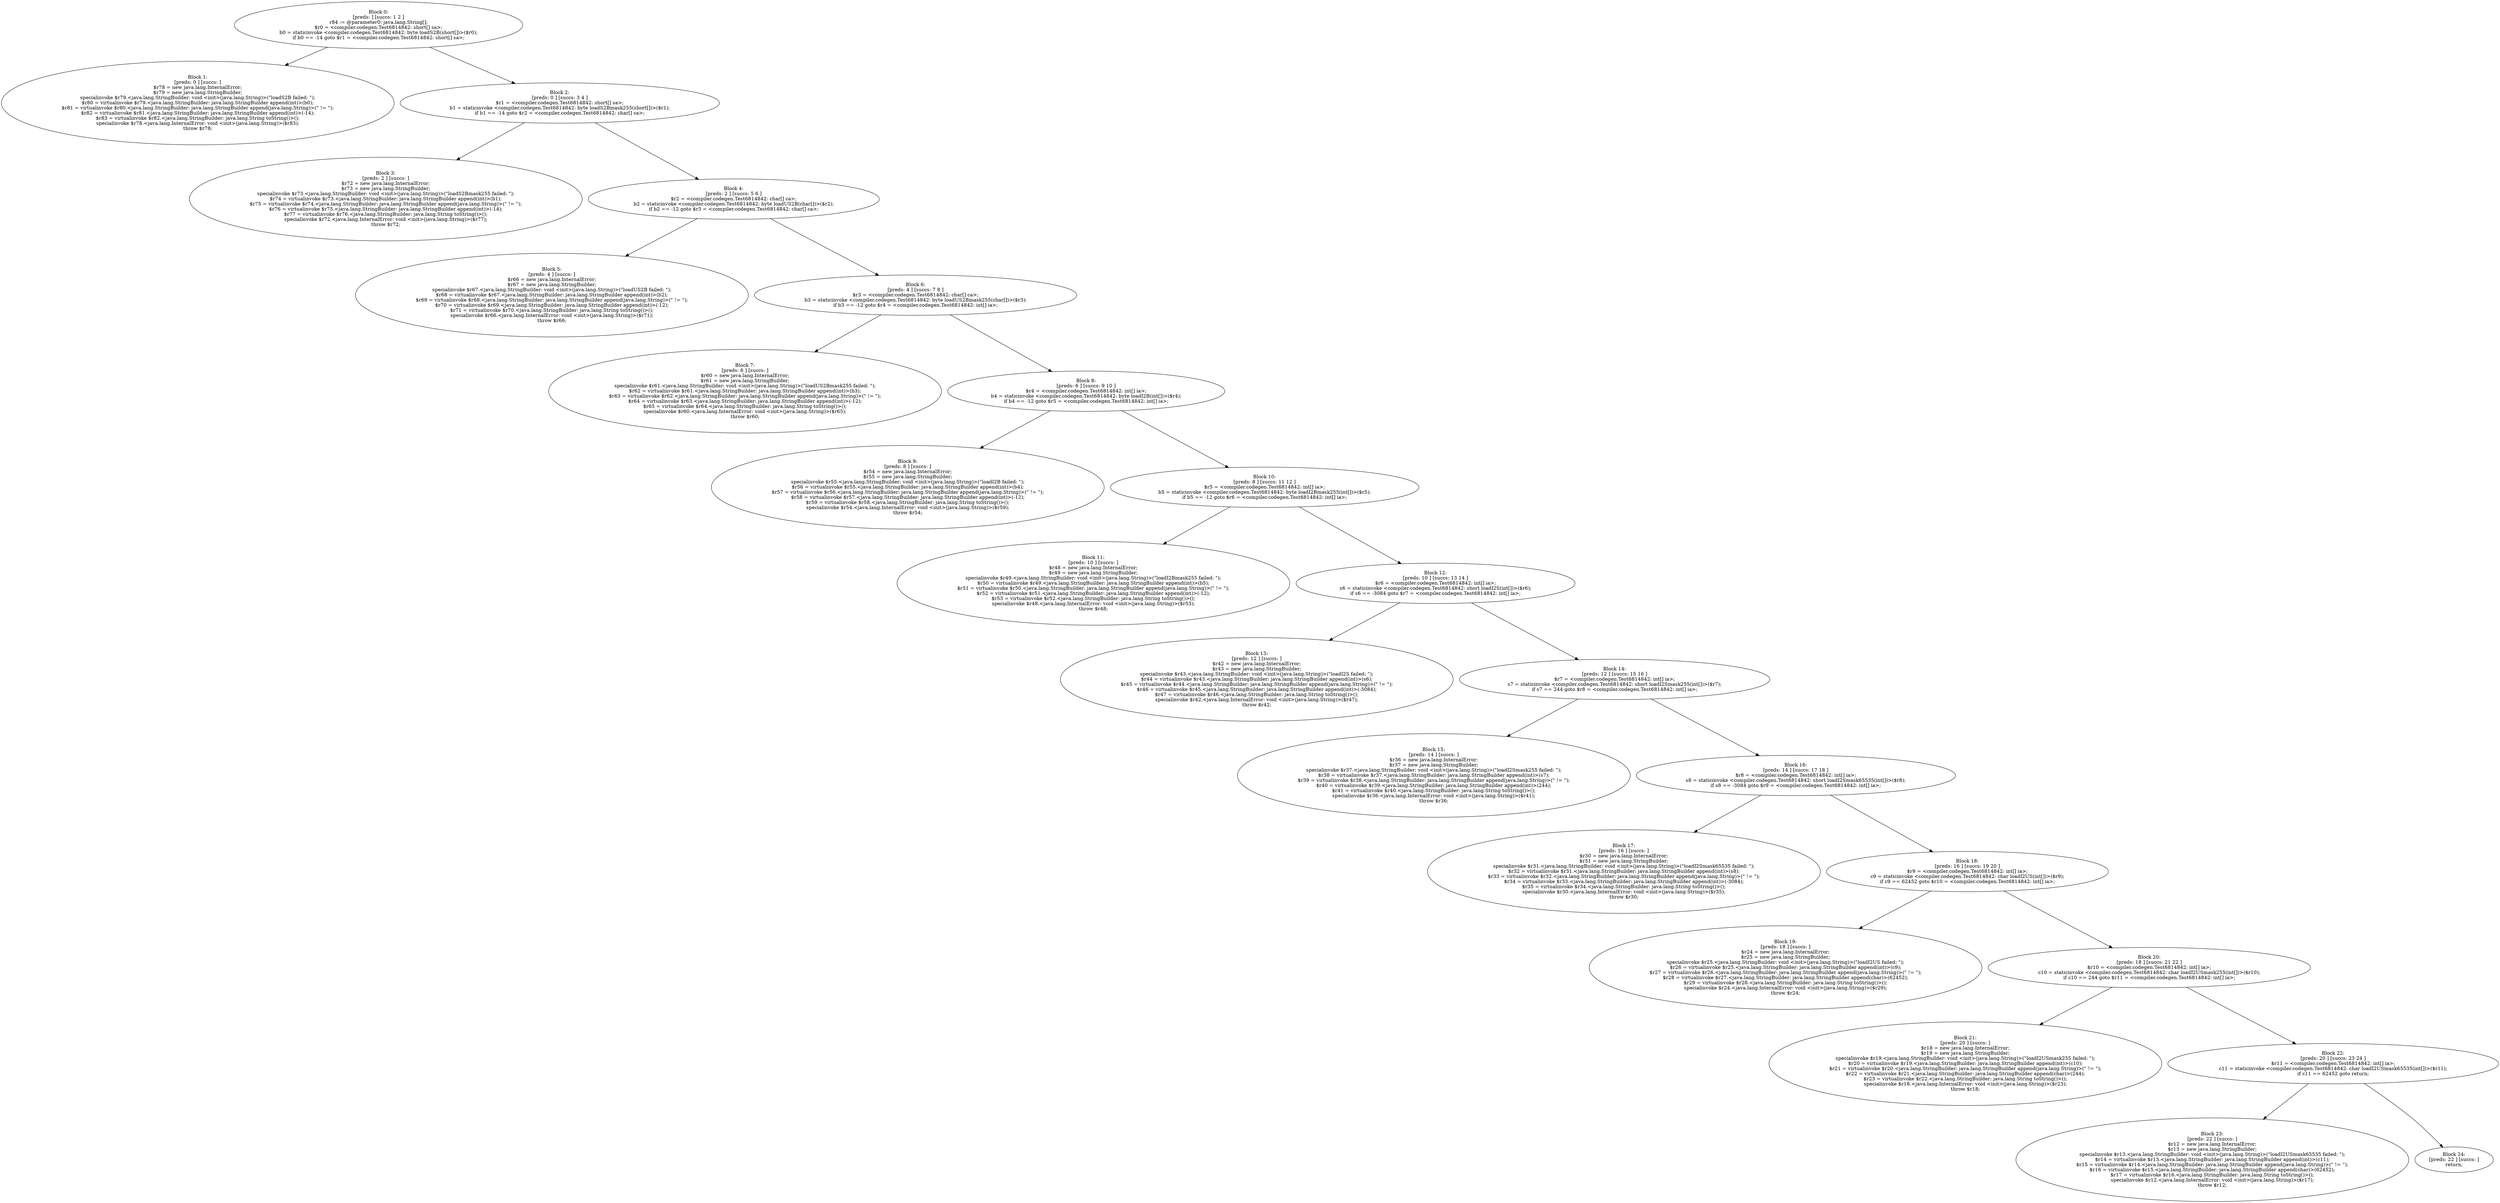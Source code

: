 digraph "unitGraph" {
    "Block 0:
[preds: ] [succs: 1 2 ]
r84 := @parameter0: java.lang.String[];
$r0 = <compiler.codegen.Test6814842: short[] sa>;
b0 = staticinvoke <compiler.codegen.Test6814842: byte loadS2B(short[])>($r0);
if b0 == -14 goto $r1 = <compiler.codegen.Test6814842: short[] sa>;
"
    "Block 1:
[preds: 0 ] [succs: ]
$r78 = new java.lang.InternalError;
$r79 = new java.lang.StringBuilder;
specialinvoke $r79.<java.lang.StringBuilder: void <init>(java.lang.String)>(\"loadS2B failed: \");
$r80 = virtualinvoke $r79.<java.lang.StringBuilder: java.lang.StringBuilder append(int)>(b0);
$r81 = virtualinvoke $r80.<java.lang.StringBuilder: java.lang.StringBuilder append(java.lang.String)>(\" != \");
$r82 = virtualinvoke $r81.<java.lang.StringBuilder: java.lang.StringBuilder append(int)>(-14);
$r83 = virtualinvoke $r82.<java.lang.StringBuilder: java.lang.String toString()>();
specialinvoke $r78.<java.lang.InternalError: void <init>(java.lang.String)>($r83);
throw $r78;
"
    "Block 2:
[preds: 0 ] [succs: 3 4 ]
$r1 = <compiler.codegen.Test6814842: short[] sa>;
b1 = staticinvoke <compiler.codegen.Test6814842: byte loadS2Bmask255(short[])>($r1);
if b1 == -14 goto $r2 = <compiler.codegen.Test6814842: char[] ca>;
"
    "Block 3:
[preds: 2 ] [succs: ]
$r72 = new java.lang.InternalError;
$r73 = new java.lang.StringBuilder;
specialinvoke $r73.<java.lang.StringBuilder: void <init>(java.lang.String)>(\"loadS2Bmask255 failed: \");
$r74 = virtualinvoke $r73.<java.lang.StringBuilder: java.lang.StringBuilder append(int)>(b1);
$r75 = virtualinvoke $r74.<java.lang.StringBuilder: java.lang.StringBuilder append(java.lang.String)>(\" != \");
$r76 = virtualinvoke $r75.<java.lang.StringBuilder: java.lang.StringBuilder append(int)>(-14);
$r77 = virtualinvoke $r76.<java.lang.StringBuilder: java.lang.String toString()>();
specialinvoke $r72.<java.lang.InternalError: void <init>(java.lang.String)>($r77);
throw $r72;
"
    "Block 4:
[preds: 2 ] [succs: 5 6 ]
$r2 = <compiler.codegen.Test6814842: char[] ca>;
b2 = staticinvoke <compiler.codegen.Test6814842: byte loadUS2B(char[])>($r2);
if b2 == -12 goto $r3 = <compiler.codegen.Test6814842: char[] ca>;
"
    "Block 5:
[preds: 4 ] [succs: ]
$r66 = new java.lang.InternalError;
$r67 = new java.lang.StringBuilder;
specialinvoke $r67.<java.lang.StringBuilder: void <init>(java.lang.String)>(\"loadUS2B failed: \");
$r68 = virtualinvoke $r67.<java.lang.StringBuilder: java.lang.StringBuilder append(int)>(b2);
$r69 = virtualinvoke $r68.<java.lang.StringBuilder: java.lang.StringBuilder append(java.lang.String)>(\" != \");
$r70 = virtualinvoke $r69.<java.lang.StringBuilder: java.lang.StringBuilder append(int)>(-12);
$r71 = virtualinvoke $r70.<java.lang.StringBuilder: java.lang.String toString()>();
specialinvoke $r66.<java.lang.InternalError: void <init>(java.lang.String)>($r71);
throw $r66;
"
    "Block 6:
[preds: 4 ] [succs: 7 8 ]
$r3 = <compiler.codegen.Test6814842: char[] ca>;
b3 = staticinvoke <compiler.codegen.Test6814842: byte loadUS2Bmask255(char[])>($r3);
if b3 == -12 goto $r4 = <compiler.codegen.Test6814842: int[] ia>;
"
    "Block 7:
[preds: 6 ] [succs: ]
$r60 = new java.lang.InternalError;
$r61 = new java.lang.StringBuilder;
specialinvoke $r61.<java.lang.StringBuilder: void <init>(java.lang.String)>(\"loadUS2Bmask255 failed: \");
$r62 = virtualinvoke $r61.<java.lang.StringBuilder: java.lang.StringBuilder append(int)>(b3);
$r63 = virtualinvoke $r62.<java.lang.StringBuilder: java.lang.StringBuilder append(java.lang.String)>(\" != \");
$r64 = virtualinvoke $r63.<java.lang.StringBuilder: java.lang.StringBuilder append(int)>(-12);
$r65 = virtualinvoke $r64.<java.lang.StringBuilder: java.lang.String toString()>();
specialinvoke $r60.<java.lang.InternalError: void <init>(java.lang.String)>($r65);
throw $r60;
"
    "Block 8:
[preds: 6 ] [succs: 9 10 ]
$r4 = <compiler.codegen.Test6814842: int[] ia>;
b4 = staticinvoke <compiler.codegen.Test6814842: byte loadI2B(int[])>($r4);
if b4 == -12 goto $r5 = <compiler.codegen.Test6814842: int[] ia>;
"
    "Block 9:
[preds: 8 ] [succs: ]
$r54 = new java.lang.InternalError;
$r55 = new java.lang.StringBuilder;
specialinvoke $r55.<java.lang.StringBuilder: void <init>(java.lang.String)>(\"loadI2B failed: \");
$r56 = virtualinvoke $r55.<java.lang.StringBuilder: java.lang.StringBuilder append(int)>(b4);
$r57 = virtualinvoke $r56.<java.lang.StringBuilder: java.lang.StringBuilder append(java.lang.String)>(\" != \");
$r58 = virtualinvoke $r57.<java.lang.StringBuilder: java.lang.StringBuilder append(int)>(-12);
$r59 = virtualinvoke $r58.<java.lang.StringBuilder: java.lang.String toString()>();
specialinvoke $r54.<java.lang.InternalError: void <init>(java.lang.String)>($r59);
throw $r54;
"
    "Block 10:
[preds: 8 ] [succs: 11 12 ]
$r5 = <compiler.codegen.Test6814842: int[] ia>;
b5 = staticinvoke <compiler.codegen.Test6814842: byte loadI2Bmask255(int[])>($r5);
if b5 == -12 goto $r6 = <compiler.codegen.Test6814842: int[] ia>;
"
    "Block 11:
[preds: 10 ] [succs: ]
$r48 = new java.lang.InternalError;
$r49 = new java.lang.StringBuilder;
specialinvoke $r49.<java.lang.StringBuilder: void <init>(java.lang.String)>(\"loadI2Bmask255 failed: \");
$r50 = virtualinvoke $r49.<java.lang.StringBuilder: java.lang.StringBuilder append(int)>(b5);
$r51 = virtualinvoke $r50.<java.lang.StringBuilder: java.lang.StringBuilder append(java.lang.String)>(\" != \");
$r52 = virtualinvoke $r51.<java.lang.StringBuilder: java.lang.StringBuilder append(int)>(-12);
$r53 = virtualinvoke $r52.<java.lang.StringBuilder: java.lang.String toString()>();
specialinvoke $r48.<java.lang.InternalError: void <init>(java.lang.String)>($r53);
throw $r48;
"
    "Block 12:
[preds: 10 ] [succs: 13 14 ]
$r6 = <compiler.codegen.Test6814842: int[] ia>;
s6 = staticinvoke <compiler.codegen.Test6814842: short loadI2S(int[])>($r6);
if s6 == -3084 goto $r7 = <compiler.codegen.Test6814842: int[] ia>;
"
    "Block 13:
[preds: 12 ] [succs: ]
$r42 = new java.lang.InternalError;
$r43 = new java.lang.StringBuilder;
specialinvoke $r43.<java.lang.StringBuilder: void <init>(java.lang.String)>(\"loadI2S failed: \");
$r44 = virtualinvoke $r43.<java.lang.StringBuilder: java.lang.StringBuilder append(int)>(s6);
$r45 = virtualinvoke $r44.<java.lang.StringBuilder: java.lang.StringBuilder append(java.lang.String)>(\" != \");
$r46 = virtualinvoke $r45.<java.lang.StringBuilder: java.lang.StringBuilder append(int)>(-3084);
$r47 = virtualinvoke $r46.<java.lang.StringBuilder: java.lang.String toString()>();
specialinvoke $r42.<java.lang.InternalError: void <init>(java.lang.String)>($r47);
throw $r42;
"
    "Block 14:
[preds: 12 ] [succs: 15 16 ]
$r7 = <compiler.codegen.Test6814842: int[] ia>;
s7 = staticinvoke <compiler.codegen.Test6814842: short loadI2Smask255(int[])>($r7);
if s7 == 244 goto $r8 = <compiler.codegen.Test6814842: int[] ia>;
"
    "Block 15:
[preds: 14 ] [succs: ]
$r36 = new java.lang.InternalError;
$r37 = new java.lang.StringBuilder;
specialinvoke $r37.<java.lang.StringBuilder: void <init>(java.lang.String)>(\"loadI2Smask255 failed: \");
$r38 = virtualinvoke $r37.<java.lang.StringBuilder: java.lang.StringBuilder append(int)>(s7);
$r39 = virtualinvoke $r38.<java.lang.StringBuilder: java.lang.StringBuilder append(java.lang.String)>(\" != \");
$r40 = virtualinvoke $r39.<java.lang.StringBuilder: java.lang.StringBuilder append(int)>(244);
$r41 = virtualinvoke $r40.<java.lang.StringBuilder: java.lang.String toString()>();
specialinvoke $r36.<java.lang.InternalError: void <init>(java.lang.String)>($r41);
throw $r36;
"
    "Block 16:
[preds: 14 ] [succs: 17 18 ]
$r8 = <compiler.codegen.Test6814842: int[] ia>;
s8 = staticinvoke <compiler.codegen.Test6814842: short loadI2Smask65535(int[])>($r8);
if s8 == -3084 goto $r9 = <compiler.codegen.Test6814842: int[] ia>;
"
    "Block 17:
[preds: 16 ] [succs: ]
$r30 = new java.lang.InternalError;
$r31 = new java.lang.StringBuilder;
specialinvoke $r31.<java.lang.StringBuilder: void <init>(java.lang.String)>(\"loadI2Smask65535 failed: \");
$r32 = virtualinvoke $r31.<java.lang.StringBuilder: java.lang.StringBuilder append(int)>(s8);
$r33 = virtualinvoke $r32.<java.lang.StringBuilder: java.lang.StringBuilder append(java.lang.String)>(\" != \");
$r34 = virtualinvoke $r33.<java.lang.StringBuilder: java.lang.StringBuilder append(int)>(-3084);
$r35 = virtualinvoke $r34.<java.lang.StringBuilder: java.lang.String toString()>();
specialinvoke $r30.<java.lang.InternalError: void <init>(java.lang.String)>($r35);
throw $r30;
"
    "Block 18:
[preds: 16 ] [succs: 19 20 ]
$r9 = <compiler.codegen.Test6814842: int[] ia>;
c9 = staticinvoke <compiler.codegen.Test6814842: char loadI2US(int[])>($r9);
if c9 == 62452 goto $r10 = <compiler.codegen.Test6814842: int[] ia>;
"
    "Block 19:
[preds: 18 ] [succs: ]
$r24 = new java.lang.InternalError;
$r25 = new java.lang.StringBuilder;
specialinvoke $r25.<java.lang.StringBuilder: void <init>(java.lang.String)>(\"loadI2US failed: \");
$r26 = virtualinvoke $r25.<java.lang.StringBuilder: java.lang.StringBuilder append(int)>(c9);
$r27 = virtualinvoke $r26.<java.lang.StringBuilder: java.lang.StringBuilder append(java.lang.String)>(\" != \");
$r28 = virtualinvoke $r27.<java.lang.StringBuilder: java.lang.StringBuilder append(char)>(62452);
$r29 = virtualinvoke $r28.<java.lang.StringBuilder: java.lang.String toString()>();
specialinvoke $r24.<java.lang.InternalError: void <init>(java.lang.String)>($r29);
throw $r24;
"
    "Block 20:
[preds: 18 ] [succs: 21 22 ]
$r10 = <compiler.codegen.Test6814842: int[] ia>;
c10 = staticinvoke <compiler.codegen.Test6814842: char loadI2USmask255(int[])>($r10);
if c10 == 244 goto $r11 = <compiler.codegen.Test6814842: int[] ia>;
"
    "Block 21:
[preds: 20 ] [succs: ]
$r18 = new java.lang.InternalError;
$r19 = new java.lang.StringBuilder;
specialinvoke $r19.<java.lang.StringBuilder: void <init>(java.lang.String)>(\"loadI2USmask255 failed: \");
$r20 = virtualinvoke $r19.<java.lang.StringBuilder: java.lang.StringBuilder append(int)>(c10);
$r21 = virtualinvoke $r20.<java.lang.StringBuilder: java.lang.StringBuilder append(java.lang.String)>(\" != \");
$r22 = virtualinvoke $r21.<java.lang.StringBuilder: java.lang.StringBuilder append(char)>(244);
$r23 = virtualinvoke $r22.<java.lang.StringBuilder: java.lang.String toString()>();
specialinvoke $r18.<java.lang.InternalError: void <init>(java.lang.String)>($r23);
throw $r18;
"
    "Block 22:
[preds: 20 ] [succs: 23 24 ]
$r11 = <compiler.codegen.Test6814842: int[] ia>;
c11 = staticinvoke <compiler.codegen.Test6814842: char loadI2USmask65535(int[])>($r11);
if c11 == 62452 goto return;
"
    "Block 23:
[preds: 22 ] [succs: ]
$r12 = new java.lang.InternalError;
$r13 = new java.lang.StringBuilder;
specialinvoke $r13.<java.lang.StringBuilder: void <init>(java.lang.String)>(\"loadI2USmask65535 failed: \");
$r14 = virtualinvoke $r13.<java.lang.StringBuilder: java.lang.StringBuilder append(int)>(c11);
$r15 = virtualinvoke $r14.<java.lang.StringBuilder: java.lang.StringBuilder append(java.lang.String)>(\" != \");
$r16 = virtualinvoke $r15.<java.lang.StringBuilder: java.lang.StringBuilder append(char)>(62452);
$r17 = virtualinvoke $r16.<java.lang.StringBuilder: java.lang.String toString()>();
specialinvoke $r12.<java.lang.InternalError: void <init>(java.lang.String)>($r17);
throw $r12;
"
    "Block 24:
[preds: 22 ] [succs: ]
return;
"
    "Block 0:
[preds: ] [succs: 1 2 ]
r84 := @parameter0: java.lang.String[];
$r0 = <compiler.codegen.Test6814842: short[] sa>;
b0 = staticinvoke <compiler.codegen.Test6814842: byte loadS2B(short[])>($r0);
if b0 == -14 goto $r1 = <compiler.codegen.Test6814842: short[] sa>;
"->"Block 1:
[preds: 0 ] [succs: ]
$r78 = new java.lang.InternalError;
$r79 = new java.lang.StringBuilder;
specialinvoke $r79.<java.lang.StringBuilder: void <init>(java.lang.String)>(\"loadS2B failed: \");
$r80 = virtualinvoke $r79.<java.lang.StringBuilder: java.lang.StringBuilder append(int)>(b0);
$r81 = virtualinvoke $r80.<java.lang.StringBuilder: java.lang.StringBuilder append(java.lang.String)>(\" != \");
$r82 = virtualinvoke $r81.<java.lang.StringBuilder: java.lang.StringBuilder append(int)>(-14);
$r83 = virtualinvoke $r82.<java.lang.StringBuilder: java.lang.String toString()>();
specialinvoke $r78.<java.lang.InternalError: void <init>(java.lang.String)>($r83);
throw $r78;
";
    "Block 0:
[preds: ] [succs: 1 2 ]
r84 := @parameter0: java.lang.String[];
$r0 = <compiler.codegen.Test6814842: short[] sa>;
b0 = staticinvoke <compiler.codegen.Test6814842: byte loadS2B(short[])>($r0);
if b0 == -14 goto $r1 = <compiler.codegen.Test6814842: short[] sa>;
"->"Block 2:
[preds: 0 ] [succs: 3 4 ]
$r1 = <compiler.codegen.Test6814842: short[] sa>;
b1 = staticinvoke <compiler.codegen.Test6814842: byte loadS2Bmask255(short[])>($r1);
if b1 == -14 goto $r2 = <compiler.codegen.Test6814842: char[] ca>;
";
    "Block 2:
[preds: 0 ] [succs: 3 4 ]
$r1 = <compiler.codegen.Test6814842: short[] sa>;
b1 = staticinvoke <compiler.codegen.Test6814842: byte loadS2Bmask255(short[])>($r1);
if b1 == -14 goto $r2 = <compiler.codegen.Test6814842: char[] ca>;
"->"Block 3:
[preds: 2 ] [succs: ]
$r72 = new java.lang.InternalError;
$r73 = new java.lang.StringBuilder;
specialinvoke $r73.<java.lang.StringBuilder: void <init>(java.lang.String)>(\"loadS2Bmask255 failed: \");
$r74 = virtualinvoke $r73.<java.lang.StringBuilder: java.lang.StringBuilder append(int)>(b1);
$r75 = virtualinvoke $r74.<java.lang.StringBuilder: java.lang.StringBuilder append(java.lang.String)>(\" != \");
$r76 = virtualinvoke $r75.<java.lang.StringBuilder: java.lang.StringBuilder append(int)>(-14);
$r77 = virtualinvoke $r76.<java.lang.StringBuilder: java.lang.String toString()>();
specialinvoke $r72.<java.lang.InternalError: void <init>(java.lang.String)>($r77);
throw $r72;
";
    "Block 2:
[preds: 0 ] [succs: 3 4 ]
$r1 = <compiler.codegen.Test6814842: short[] sa>;
b1 = staticinvoke <compiler.codegen.Test6814842: byte loadS2Bmask255(short[])>($r1);
if b1 == -14 goto $r2 = <compiler.codegen.Test6814842: char[] ca>;
"->"Block 4:
[preds: 2 ] [succs: 5 6 ]
$r2 = <compiler.codegen.Test6814842: char[] ca>;
b2 = staticinvoke <compiler.codegen.Test6814842: byte loadUS2B(char[])>($r2);
if b2 == -12 goto $r3 = <compiler.codegen.Test6814842: char[] ca>;
";
    "Block 4:
[preds: 2 ] [succs: 5 6 ]
$r2 = <compiler.codegen.Test6814842: char[] ca>;
b2 = staticinvoke <compiler.codegen.Test6814842: byte loadUS2B(char[])>($r2);
if b2 == -12 goto $r3 = <compiler.codegen.Test6814842: char[] ca>;
"->"Block 5:
[preds: 4 ] [succs: ]
$r66 = new java.lang.InternalError;
$r67 = new java.lang.StringBuilder;
specialinvoke $r67.<java.lang.StringBuilder: void <init>(java.lang.String)>(\"loadUS2B failed: \");
$r68 = virtualinvoke $r67.<java.lang.StringBuilder: java.lang.StringBuilder append(int)>(b2);
$r69 = virtualinvoke $r68.<java.lang.StringBuilder: java.lang.StringBuilder append(java.lang.String)>(\" != \");
$r70 = virtualinvoke $r69.<java.lang.StringBuilder: java.lang.StringBuilder append(int)>(-12);
$r71 = virtualinvoke $r70.<java.lang.StringBuilder: java.lang.String toString()>();
specialinvoke $r66.<java.lang.InternalError: void <init>(java.lang.String)>($r71);
throw $r66;
";
    "Block 4:
[preds: 2 ] [succs: 5 6 ]
$r2 = <compiler.codegen.Test6814842: char[] ca>;
b2 = staticinvoke <compiler.codegen.Test6814842: byte loadUS2B(char[])>($r2);
if b2 == -12 goto $r3 = <compiler.codegen.Test6814842: char[] ca>;
"->"Block 6:
[preds: 4 ] [succs: 7 8 ]
$r3 = <compiler.codegen.Test6814842: char[] ca>;
b3 = staticinvoke <compiler.codegen.Test6814842: byte loadUS2Bmask255(char[])>($r3);
if b3 == -12 goto $r4 = <compiler.codegen.Test6814842: int[] ia>;
";
    "Block 6:
[preds: 4 ] [succs: 7 8 ]
$r3 = <compiler.codegen.Test6814842: char[] ca>;
b3 = staticinvoke <compiler.codegen.Test6814842: byte loadUS2Bmask255(char[])>($r3);
if b3 == -12 goto $r4 = <compiler.codegen.Test6814842: int[] ia>;
"->"Block 7:
[preds: 6 ] [succs: ]
$r60 = new java.lang.InternalError;
$r61 = new java.lang.StringBuilder;
specialinvoke $r61.<java.lang.StringBuilder: void <init>(java.lang.String)>(\"loadUS2Bmask255 failed: \");
$r62 = virtualinvoke $r61.<java.lang.StringBuilder: java.lang.StringBuilder append(int)>(b3);
$r63 = virtualinvoke $r62.<java.lang.StringBuilder: java.lang.StringBuilder append(java.lang.String)>(\" != \");
$r64 = virtualinvoke $r63.<java.lang.StringBuilder: java.lang.StringBuilder append(int)>(-12);
$r65 = virtualinvoke $r64.<java.lang.StringBuilder: java.lang.String toString()>();
specialinvoke $r60.<java.lang.InternalError: void <init>(java.lang.String)>($r65);
throw $r60;
";
    "Block 6:
[preds: 4 ] [succs: 7 8 ]
$r3 = <compiler.codegen.Test6814842: char[] ca>;
b3 = staticinvoke <compiler.codegen.Test6814842: byte loadUS2Bmask255(char[])>($r3);
if b3 == -12 goto $r4 = <compiler.codegen.Test6814842: int[] ia>;
"->"Block 8:
[preds: 6 ] [succs: 9 10 ]
$r4 = <compiler.codegen.Test6814842: int[] ia>;
b4 = staticinvoke <compiler.codegen.Test6814842: byte loadI2B(int[])>($r4);
if b4 == -12 goto $r5 = <compiler.codegen.Test6814842: int[] ia>;
";
    "Block 8:
[preds: 6 ] [succs: 9 10 ]
$r4 = <compiler.codegen.Test6814842: int[] ia>;
b4 = staticinvoke <compiler.codegen.Test6814842: byte loadI2B(int[])>($r4);
if b4 == -12 goto $r5 = <compiler.codegen.Test6814842: int[] ia>;
"->"Block 9:
[preds: 8 ] [succs: ]
$r54 = new java.lang.InternalError;
$r55 = new java.lang.StringBuilder;
specialinvoke $r55.<java.lang.StringBuilder: void <init>(java.lang.String)>(\"loadI2B failed: \");
$r56 = virtualinvoke $r55.<java.lang.StringBuilder: java.lang.StringBuilder append(int)>(b4);
$r57 = virtualinvoke $r56.<java.lang.StringBuilder: java.lang.StringBuilder append(java.lang.String)>(\" != \");
$r58 = virtualinvoke $r57.<java.lang.StringBuilder: java.lang.StringBuilder append(int)>(-12);
$r59 = virtualinvoke $r58.<java.lang.StringBuilder: java.lang.String toString()>();
specialinvoke $r54.<java.lang.InternalError: void <init>(java.lang.String)>($r59);
throw $r54;
";
    "Block 8:
[preds: 6 ] [succs: 9 10 ]
$r4 = <compiler.codegen.Test6814842: int[] ia>;
b4 = staticinvoke <compiler.codegen.Test6814842: byte loadI2B(int[])>($r4);
if b4 == -12 goto $r5 = <compiler.codegen.Test6814842: int[] ia>;
"->"Block 10:
[preds: 8 ] [succs: 11 12 ]
$r5 = <compiler.codegen.Test6814842: int[] ia>;
b5 = staticinvoke <compiler.codegen.Test6814842: byte loadI2Bmask255(int[])>($r5);
if b5 == -12 goto $r6 = <compiler.codegen.Test6814842: int[] ia>;
";
    "Block 10:
[preds: 8 ] [succs: 11 12 ]
$r5 = <compiler.codegen.Test6814842: int[] ia>;
b5 = staticinvoke <compiler.codegen.Test6814842: byte loadI2Bmask255(int[])>($r5);
if b5 == -12 goto $r6 = <compiler.codegen.Test6814842: int[] ia>;
"->"Block 11:
[preds: 10 ] [succs: ]
$r48 = new java.lang.InternalError;
$r49 = new java.lang.StringBuilder;
specialinvoke $r49.<java.lang.StringBuilder: void <init>(java.lang.String)>(\"loadI2Bmask255 failed: \");
$r50 = virtualinvoke $r49.<java.lang.StringBuilder: java.lang.StringBuilder append(int)>(b5);
$r51 = virtualinvoke $r50.<java.lang.StringBuilder: java.lang.StringBuilder append(java.lang.String)>(\" != \");
$r52 = virtualinvoke $r51.<java.lang.StringBuilder: java.lang.StringBuilder append(int)>(-12);
$r53 = virtualinvoke $r52.<java.lang.StringBuilder: java.lang.String toString()>();
specialinvoke $r48.<java.lang.InternalError: void <init>(java.lang.String)>($r53);
throw $r48;
";
    "Block 10:
[preds: 8 ] [succs: 11 12 ]
$r5 = <compiler.codegen.Test6814842: int[] ia>;
b5 = staticinvoke <compiler.codegen.Test6814842: byte loadI2Bmask255(int[])>($r5);
if b5 == -12 goto $r6 = <compiler.codegen.Test6814842: int[] ia>;
"->"Block 12:
[preds: 10 ] [succs: 13 14 ]
$r6 = <compiler.codegen.Test6814842: int[] ia>;
s6 = staticinvoke <compiler.codegen.Test6814842: short loadI2S(int[])>($r6);
if s6 == -3084 goto $r7 = <compiler.codegen.Test6814842: int[] ia>;
";
    "Block 12:
[preds: 10 ] [succs: 13 14 ]
$r6 = <compiler.codegen.Test6814842: int[] ia>;
s6 = staticinvoke <compiler.codegen.Test6814842: short loadI2S(int[])>($r6);
if s6 == -3084 goto $r7 = <compiler.codegen.Test6814842: int[] ia>;
"->"Block 13:
[preds: 12 ] [succs: ]
$r42 = new java.lang.InternalError;
$r43 = new java.lang.StringBuilder;
specialinvoke $r43.<java.lang.StringBuilder: void <init>(java.lang.String)>(\"loadI2S failed: \");
$r44 = virtualinvoke $r43.<java.lang.StringBuilder: java.lang.StringBuilder append(int)>(s6);
$r45 = virtualinvoke $r44.<java.lang.StringBuilder: java.lang.StringBuilder append(java.lang.String)>(\" != \");
$r46 = virtualinvoke $r45.<java.lang.StringBuilder: java.lang.StringBuilder append(int)>(-3084);
$r47 = virtualinvoke $r46.<java.lang.StringBuilder: java.lang.String toString()>();
specialinvoke $r42.<java.lang.InternalError: void <init>(java.lang.String)>($r47);
throw $r42;
";
    "Block 12:
[preds: 10 ] [succs: 13 14 ]
$r6 = <compiler.codegen.Test6814842: int[] ia>;
s6 = staticinvoke <compiler.codegen.Test6814842: short loadI2S(int[])>($r6);
if s6 == -3084 goto $r7 = <compiler.codegen.Test6814842: int[] ia>;
"->"Block 14:
[preds: 12 ] [succs: 15 16 ]
$r7 = <compiler.codegen.Test6814842: int[] ia>;
s7 = staticinvoke <compiler.codegen.Test6814842: short loadI2Smask255(int[])>($r7);
if s7 == 244 goto $r8 = <compiler.codegen.Test6814842: int[] ia>;
";
    "Block 14:
[preds: 12 ] [succs: 15 16 ]
$r7 = <compiler.codegen.Test6814842: int[] ia>;
s7 = staticinvoke <compiler.codegen.Test6814842: short loadI2Smask255(int[])>($r7);
if s7 == 244 goto $r8 = <compiler.codegen.Test6814842: int[] ia>;
"->"Block 15:
[preds: 14 ] [succs: ]
$r36 = new java.lang.InternalError;
$r37 = new java.lang.StringBuilder;
specialinvoke $r37.<java.lang.StringBuilder: void <init>(java.lang.String)>(\"loadI2Smask255 failed: \");
$r38 = virtualinvoke $r37.<java.lang.StringBuilder: java.lang.StringBuilder append(int)>(s7);
$r39 = virtualinvoke $r38.<java.lang.StringBuilder: java.lang.StringBuilder append(java.lang.String)>(\" != \");
$r40 = virtualinvoke $r39.<java.lang.StringBuilder: java.lang.StringBuilder append(int)>(244);
$r41 = virtualinvoke $r40.<java.lang.StringBuilder: java.lang.String toString()>();
specialinvoke $r36.<java.lang.InternalError: void <init>(java.lang.String)>($r41);
throw $r36;
";
    "Block 14:
[preds: 12 ] [succs: 15 16 ]
$r7 = <compiler.codegen.Test6814842: int[] ia>;
s7 = staticinvoke <compiler.codegen.Test6814842: short loadI2Smask255(int[])>($r7);
if s7 == 244 goto $r8 = <compiler.codegen.Test6814842: int[] ia>;
"->"Block 16:
[preds: 14 ] [succs: 17 18 ]
$r8 = <compiler.codegen.Test6814842: int[] ia>;
s8 = staticinvoke <compiler.codegen.Test6814842: short loadI2Smask65535(int[])>($r8);
if s8 == -3084 goto $r9 = <compiler.codegen.Test6814842: int[] ia>;
";
    "Block 16:
[preds: 14 ] [succs: 17 18 ]
$r8 = <compiler.codegen.Test6814842: int[] ia>;
s8 = staticinvoke <compiler.codegen.Test6814842: short loadI2Smask65535(int[])>($r8);
if s8 == -3084 goto $r9 = <compiler.codegen.Test6814842: int[] ia>;
"->"Block 17:
[preds: 16 ] [succs: ]
$r30 = new java.lang.InternalError;
$r31 = new java.lang.StringBuilder;
specialinvoke $r31.<java.lang.StringBuilder: void <init>(java.lang.String)>(\"loadI2Smask65535 failed: \");
$r32 = virtualinvoke $r31.<java.lang.StringBuilder: java.lang.StringBuilder append(int)>(s8);
$r33 = virtualinvoke $r32.<java.lang.StringBuilder: java.lang.StringBuilder append(java.lang.String)>(\" != \");
$r34 = virtualinvoke $r33.<java.lang.StringBuilder: java.lang.StringBuilder append(int)>(-3084);
$r35 = virtualinvoke $r34.<java.lang.StringBuilder: java.lang.String toString()>();
specialinvoke $r30.<java.lang.InternalError: void <init>(java.lang.String)>($r35);
throw $r30;
";
    "Block 16:
[preds: 14 ] [succs: 17 18 ]
$r8 = <compiler.codegen.Test6814842: int[] ia>;
s8 = staticinvoke <compiler.codegen.Test6814842: short loadI2Smask65535(int[])>($r8);
if s8 == -3084 goto $r9 = <compiler.codegen.Test6814842: int[] ia>;
"->"Block 18:
[preds: 16 ] [succs: 19 20 ]
$r9 = <compiler.codegen.Test6814842: int[] ia>;
c9 = staticinvoke <compiler.codegen.Test6814842: char loadI2US(int[])>($r9);
if c9 == 62452 goto $r10 = <compiler.codegen.Test6814842: int[] ia>;
";
    "Block 18:
[preds: 16 ] [succs: 19 20 ]
$r9 = <compiler.codegen.Test6814842: int[] ia>;
c9 = staticinvoke <compiler.codegen.Test6814842: char loadI2US(int[])>($r9);
if c9 == 62452 goto $r10 = <compiler.codegen.Test6814842: int[] ia>;
"->"Block 19:
[preds: 18 ] [succs: ]
$r24 = new java.lang.InternalError;
$r25 = new java.lang.StringBuilder;
specialinvoke $r25.<java.lang.StringBuilder: void <init>(java.lang.String)>(\"loadI2US failed: \");
$r26 = virtualinvoke $r25.<java.lang.StringBuilder: java.lang.StringBuilder append(int)>(c9);
$r27 = virtualinvoke $r26.<java.lang.StringBuilder: java.lang.StringBuilder append(java.lang.String)>(\" != \");
$r28 = virtualinvoke $r27.<java.lang.StringBuilder: java.lang.StringBuilder append(char)>(62452);
$r29 = virtualinvoke $r28.<java.lang.StringBuilder: java.lang.String toString()>();
specialinvoke $r24.<java.lang.InternalError: void <init>(java.lang.String)>($r29);
throw $r24;
";
    "Block 18:
[preds: 16 ] [succs: 19 20 ]
$r9 = <compiler.codegen.Test6814842: int[] ia>;
c9 = staticinvoke <compiler.codegen.Test6814842: char loadI2US(int[])>($r9);
if c9 == 62452 goto $r10 = <compiler.codegen.Test6814842: int[] ia>;
"->"Block 20:
[preds: 18 ] [succs: 21 22 ]
$r10 = <compiler.codegen.Test6814842: int[] ia>;
c10 = staticinvoke <compiler.codegen.Test6814842: char loadI2USmask255(int[])>($r10);
if c10 == 244 goto $r11 = <compiler.codegen.Test6814842: int[] ia>;
";
    "Block 20:
[preds: 18 ] [succs: 21 22 ]
$r10 = <compiler.codegen.Test6814842: int[] ia>;
c10 = staticinvoke <compiler.codegen.Test6814842: char loadI2USmask255(int[])>($r10);
if c10 == 244 goto $r11 = <compiler.codegen.Test6814842: int[] ia>;
"->"Block 21:
[preds: 20 ] [succs: ]
$r18 = new java.lang.InternalError;
$r19 = new java.lang.StringBuilder;
specialinvoke $r19.<java.lang.StringBuilder: void <init>(java.lang.String)>(\"loadI2USmask255 failed: \");
$r20 = virtualinvoke $r19.<java.lang.StringBuilder: java.lang.StringBuilder append(int)>(c10);
$r21 = virtualinvoke $r20.<java.lang.StringBuilder: java.lang.StringBuilder append(java.lang.String)>(\" != \");
$r22 = virtualinvoke $r21.<java.lang.StringBuilder: java.lang.StringBuilder append(char)>(244);
$r23 = virtualinvoke $r22.<java.lang.StringBuilder: java.lang.String toString()>();
specialinvoke $r18.<java.lang.InternalError: void <init>(java.lang.String)>($r23);
throw $r18;
";
    "Block 20:
[preds: 18 ] [succs: 21 22 ]
$r10 = <compiler.codegen.Test6814842: int[] ia>;
c10 = staticinvoke <compiler.codegen.Test6814842: char loadI2USmask255(int[])>($r10);
if c10 == 244 goto $r11 = <compiler.codegen.Test6814842: int[] ia>;
"->"Block 22:
[preds: 20 ] [succs: 23 24 ]
$r11 = <compiler.codegen.Test6814842: int[] ia>;
c11 = staticinvoke <compiler.codegen.Test6814842: char loadI2USmask65535(int[])>($r11);
if c11 == 62452 goto return;
";
    "Block 22:
[preds: 20 ] [succs: 23 24 ]
$r11 = <compiler.codegen.Test6814842: int[] ia>;
c11 = staticinvoke <compiler.codegen.Test6814842: char loadI2USmask65535(int[])>($r11);
if c11 == 62452 goto return;
"->"Block 23:
[preds: 22 ] [succs: ]
$r12 = new java.lang.InternalError;
$r13 = new java.lang.StringBuilder;
specialinvoke $r13.<java.lang.StringBuilder: void <init>(java.lang.String)>(\"loadI2USmask65535 failed: \");
$r14 = virtualinvoke $r13.<java.lang.StringBuilder: java.lang.StringBuilder append(int)>(c11);
$r15 = virtualinvoke $r14.<java.lang.StringBuilder: java.lang.StringBuilder append(java.lang.String)>(\" != \");
$r16 = virtualinvoke $r15.<java.lang.StringBuilder: java.lang.StringBuilder append(char)>(62452);
$r17 = virtualinvoke $r16.<java.lang.StringBuilder: java.lang.String toString()>();
specialinvoke $r12.<java.lang.InternalError: void <init>(java.lang.String)>($r17);
throw $r12;
";
    "Block 22:
[preds: 20 ] [succs: 23 24 ]
$r11 = <compiler.codegen.Test6814842: int[] ia>;
c11 = staticinvoke <compiler.codegen.Test6814842: char loadI2USmask65535(int[])>($r11);
if c11 == 62452 goto return;
"->"Block 24:
[preds: 22 ] [succs: ]
return;
";
}
